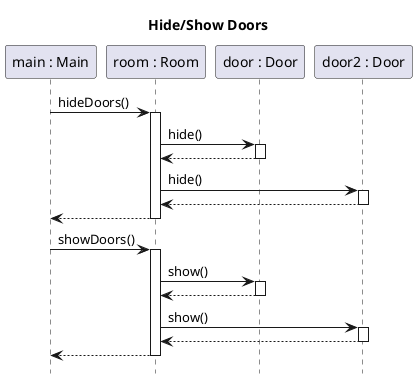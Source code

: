 @startuml room-hide-doors

title Hide/Show Doors
hide footbox
autoactivate on
participant "main : Main" as main
participant "room : Room" as room
participant "door : Door" as door
participant "door2 : Door" as door2

main -> room : hideDoors() 
    room -> door : hide()
    return
    room -> door2 : hide()
    return
return

main -> room : showDoors()
    room -> door : show()
    return
    room -> door2 : show()
    return
return

@enduml